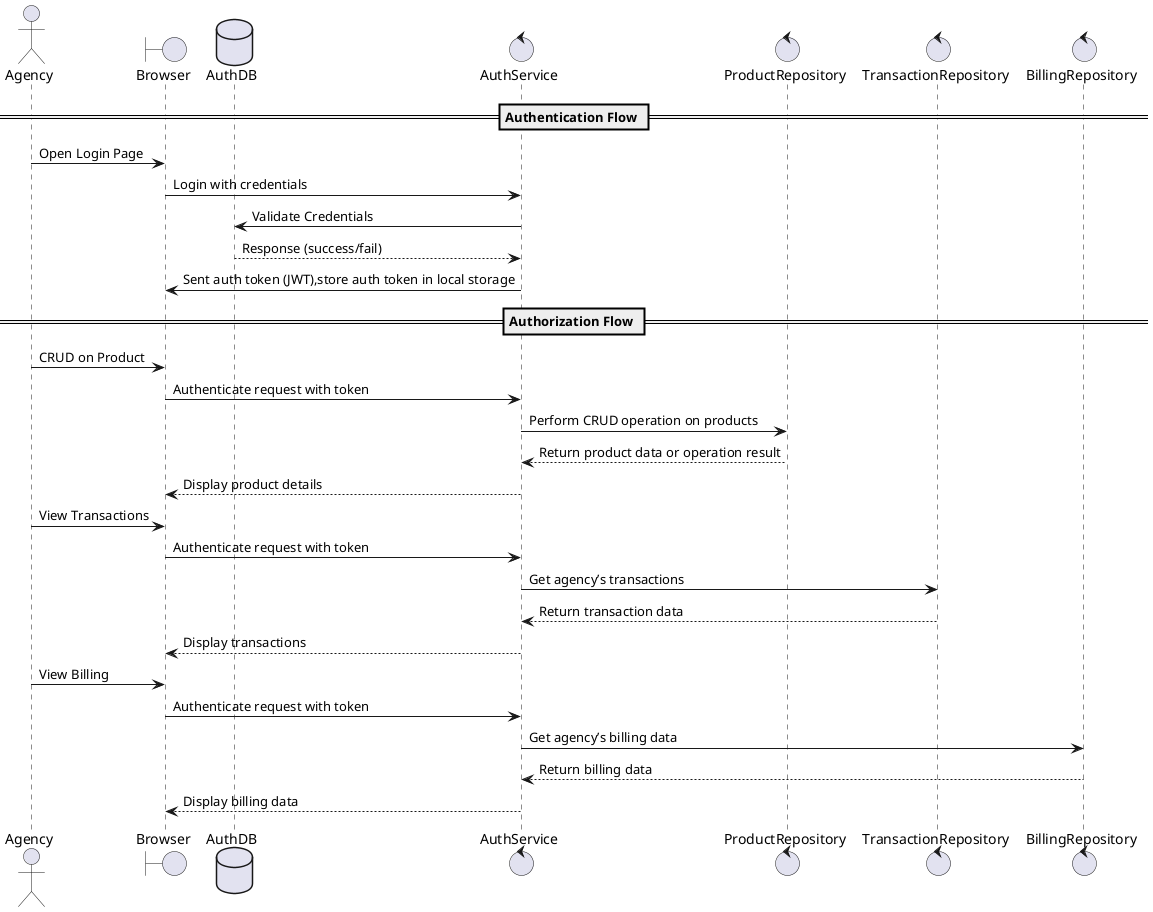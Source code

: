 @startuml AgencySequenceDiagram
actor Agency
boundary Browser
database AuthDB
control AuthService
control ProductRepository
control TransactionRepository
control BillingRepository

== Authentication Flow ==
Agency -> Browser : Open Login Page
Browser -> AuthService : Login with credentials
AuthService -> AuthDB : Validate Credentials
AuthDB --> AuthService : Response (success/fail)
AuthService -> Browser : Sent auth token (JWT),store auth token in local storage

== Authorization Flow ==
Agency -> Browser : CRUD on Product
Browser -> AuthService : Authenticate request with token
AuthService -> ProductRepository : Perform CRUD operation on products
ProductRepository --> AuthService : Return product data or operation result
AuthService --> Browser : Display product details

Agency -> Browser : View Transactions
Browser -> AuthService : Authenticate request with token
AuthService -> TransactionRepository : Get agency’s transactions
TransactionRepository --> AuthService : Return transaction data
AuthService --> Browser : Display transactions

Agency -> Browser : View Billing
Browser -> AuthService : Authenticate request with token
AuthService -> BillingRepository : Get agency’s billing data
BillingRepository --> AuthService : Return billing data
AuthService --> Browser : Display billing data
@enduml
